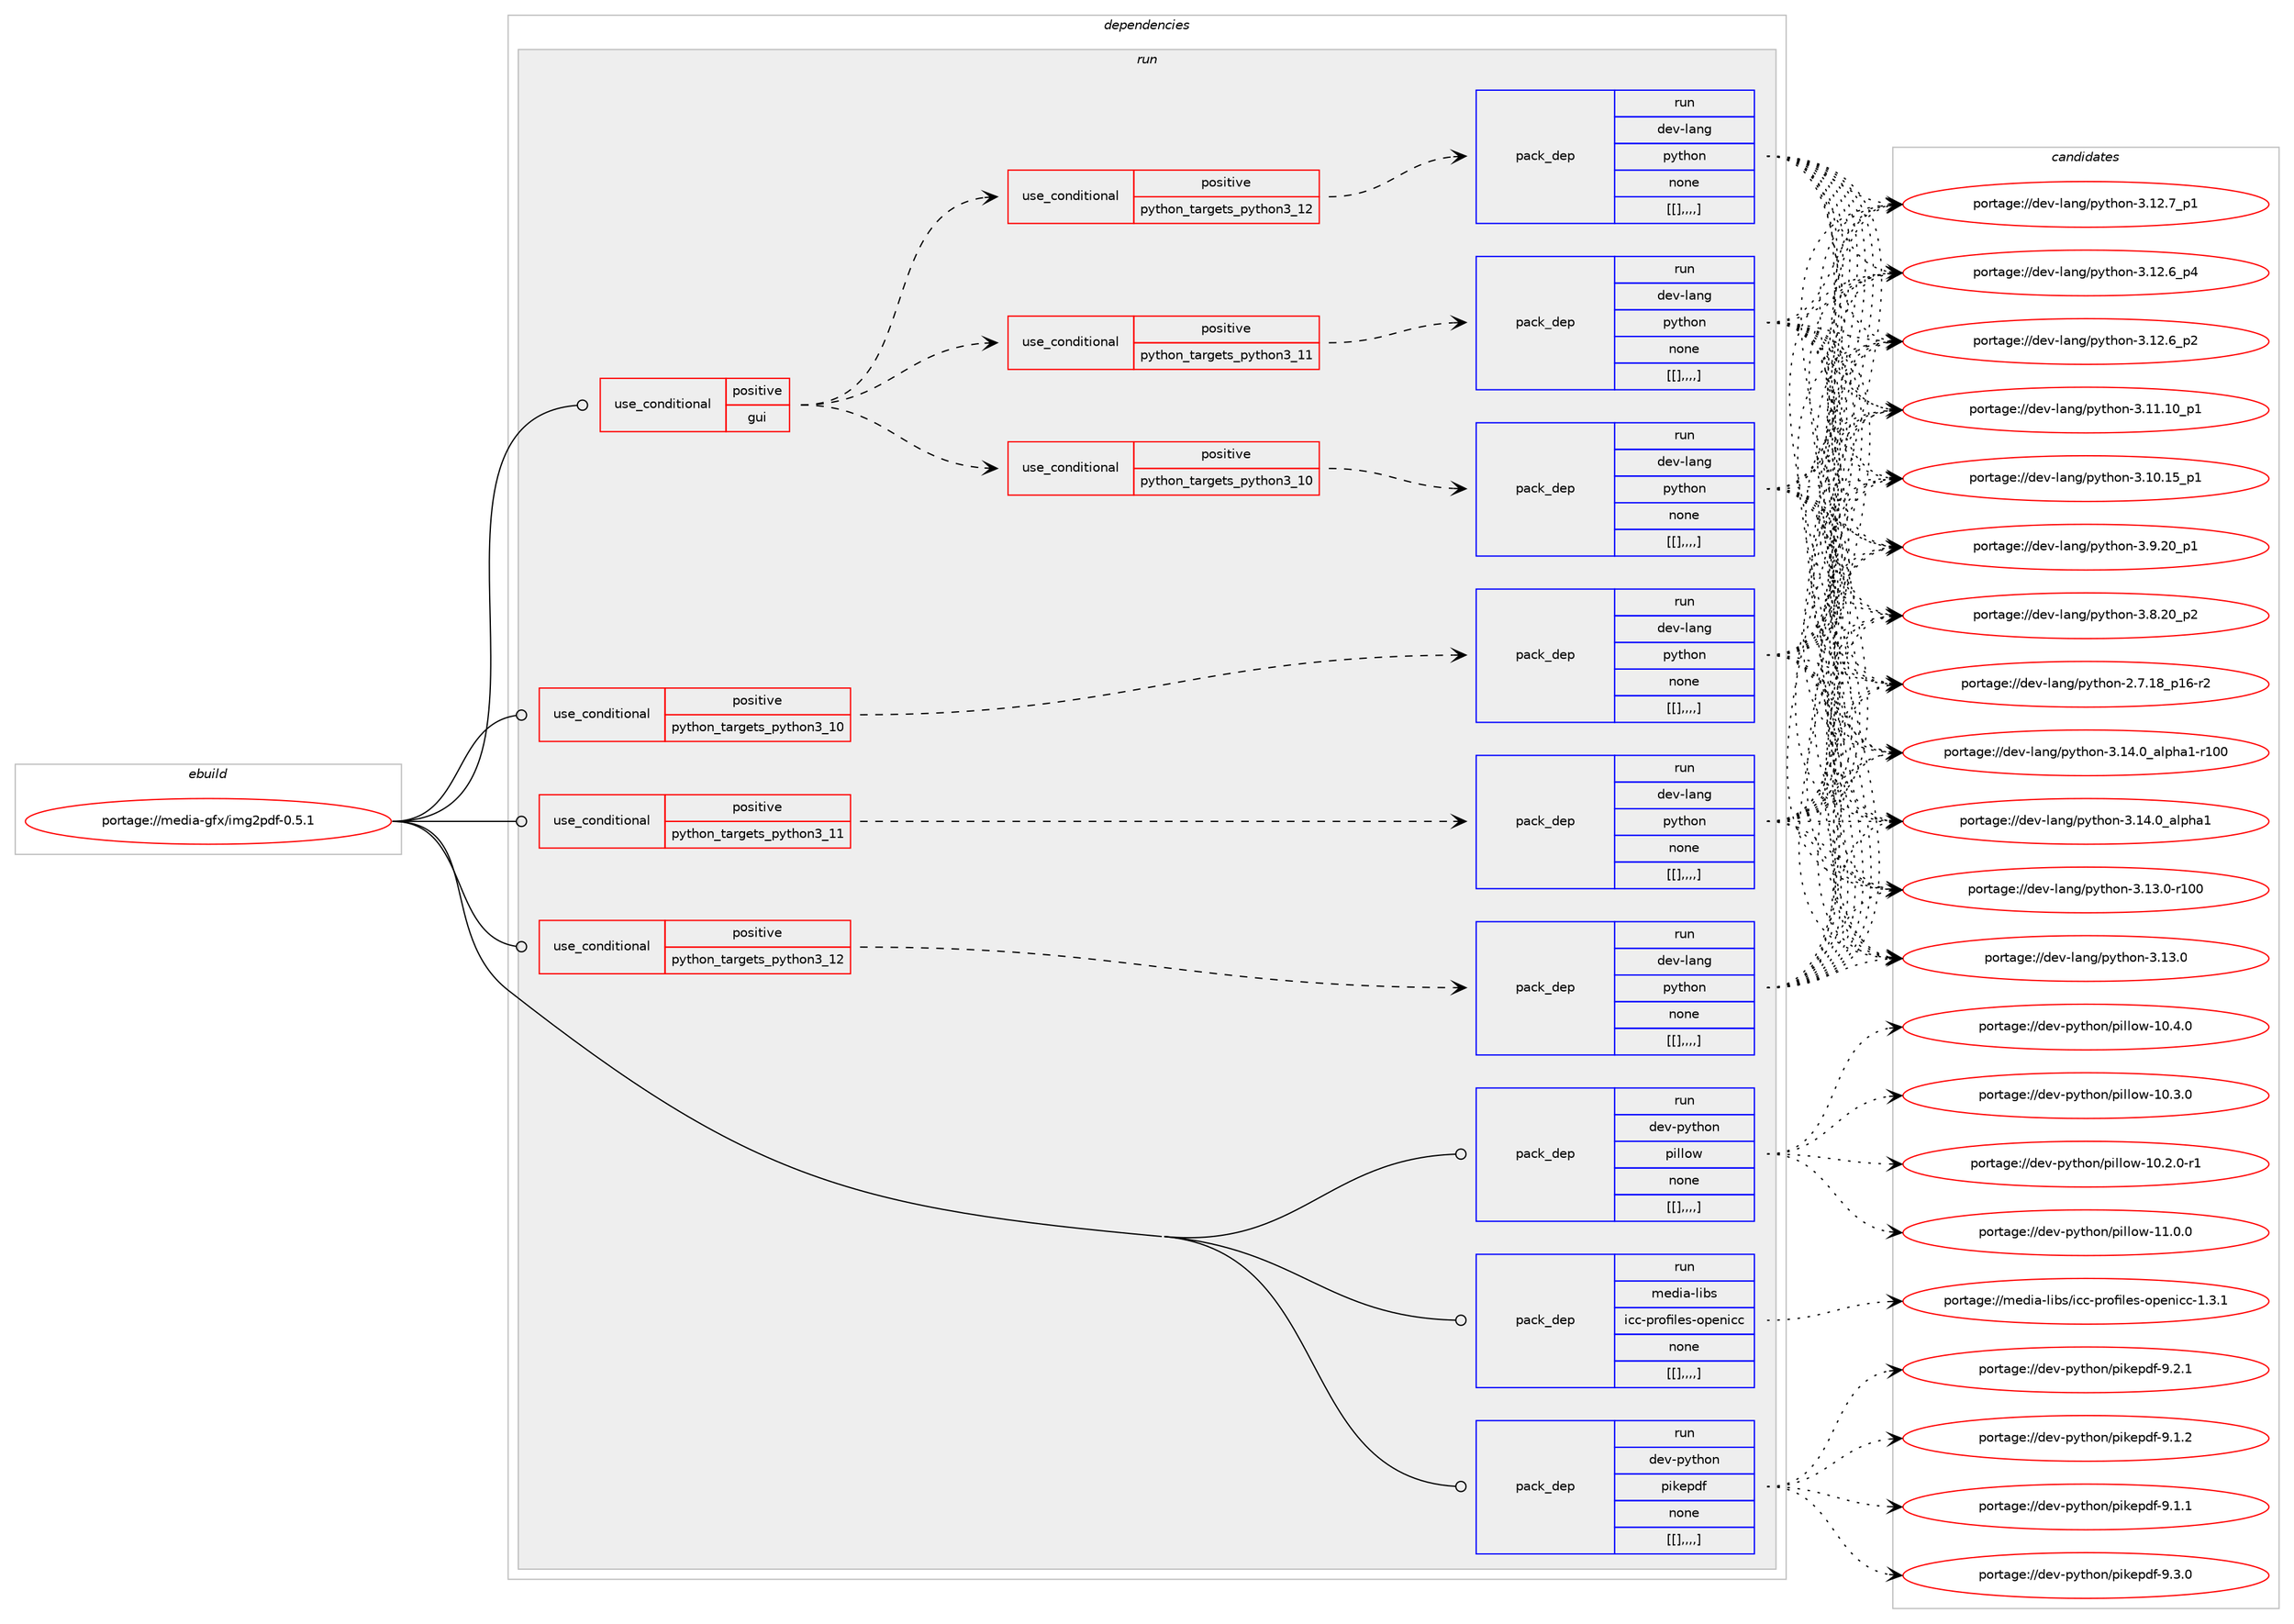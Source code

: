 digraph prolog {

# *************
# Graph options
# *************

newrank=true;
concentrate=true;
compound=true;
graph [rankdir=LR,fontname=Helvetica,fontsize=10,ranksep=1.5];#, ranksep=2.5, nodesep=0.2];
edge  [arrowhead=vee];
node  [fontname=Helvetica,fontsize=10];

# **********
# The ebuild
# **********

subgraph cluster_leftcol {
color=gray;
label=<<i>ebuild</i>>;
id [label="portage://media-gfx/img2pdf-0.5.1", color=red, width=4, href="../media-gfx/img2pdf-0.5.1.svg"];
}

# ****************
# The dependencies
# ****************

subgraph cluster_midcol {
color=gray;
label=<<i>dependencies</i>>;
subgraph cluster_compile {
fillcolor="#eeeeee";
style=filled;
label=<<i>compile</i>>;
}
subgraph cluster_compileandrun {
fillcolor="#eeeeee";
style=filled;
label=<<i>compile and run</i>>;
}
subgraph cluster_run {
fillcolor="#eeeeee";
style=filled;
label=<<i>run</i>>;
subgraph cond78441 {
dependency310286 [label=<<TABLE BORDER="0" CELLBORDER="1" CELLSPACING="0" CELLPADDING="4"><TR><TD ROWSPAN="3" CELLPADDING="10">use_conditional</TD></TR><TR><TD>positive</TD></TR><TR><TD>gui</TD></TR></TABLE>>, shape=none, color=red];
subgraph cond78444 {
dependency310289 [label=<<TABLE BORDER="0" CELLBORDER="1" CELLSPACING="0" CELLPADDING="4"><TR><TD ROWSPAN="3" CELLPADDING="10">use_conditional</TD></TR><TR><TD>positive</TD></TR><TR><TD>python_targets_python3_10</TD></TR></TABLE>>, shape=none, color=red];
subgraph pack229253 {
dependency310337 [label=<<TABLE BORDER="0" CELLBORDER="1" CELLSPACING="0" CELLPADDING="4" WIDTH="220"><TR><TD ROWSPAN="6" CELLPADDING="30">pack_dep</TD></TR><TR><TD WIDTH="110">run</TD></TR><TR><TD>dev-lang</TD></TR><TR><TD>python</TD></TR><TR><TD>none</TD></TR><TR><TD>[[],,,,]</TD></TR></TABLE>>, shape=none, color=blue];
}
dependency310289:e -> dependency310337:w [weight=20,style="dashed",arrowhead="vee"];
}
dependency310286:e -> dependency310289:w [weight=20,style="dashed",arrowhead="vee"];
subgraph cond78479 {
dependency310368 [label=<<TABLE BORDER="0" CELLBORDER="1" CELLSPACING="0" CELLPADDING="4"><TR><TD ROWSPAN="3" CELLPADDING="10">use_conditional</TD></TR><TR><TD>positive</TD></TR><TR><TD>python_targets_python3_11</TD></TR></TABLE>>, shape=none, color=red];
subgraph pack229286 {
dependency310373 [label=<<TABLE BORDER="0" CELLBORDER="1" CELLSPACING="0" CELLPADDING="4" WIDTH="220"><TR><TD ROWSPAN="6" CELLPADDING="30">pack_dep</TD></TR><TR><TD WIDTH="110">run</TD></TR><TR><TD>dev-lang</TD></TR><TR><TD>python</TD></TR><TR><TD>none</TD></TR><TR><TD>[[],,,,]</TD></TR></TABLE>>, shape=none, color=blue];
}
dependency310368:e -> dependency310373:w [weight=20,style="dashed",arrowhead="vee"];
}
dependency310286:e -> dependency310368:w [weight=20,style="dashed",arrowhead="vee"];
subgraph cond78500 {
dependency310425 [label=<<TABLE BORDER="0" CELLBORDER="1" CELLSPACING="0" CELLPADDING="4"><TR><TD ROWSPAN="3" CELLPADDING="10">use_conditional</TD></TR><TR><TD>positive</TD></TR><TR><TD>python_targets_python3_12</TD></TR></TABLE>>, shape=none, color=red];
subgraph pack229319 {
dependency310428 [label=<<TABLE BORDER="0" CELLBORDER="1" CELLSPACING="0" CELLPADDING="4" WIDTH="220"><TR><TD ROWSPAN="6" CELLPADDING="30">pack_dep</TD></TR><TR><TD WIDTH="110">run</TD></TR><TR><TD>dev-lang</TD></TR><TR><TD>python</TD></TR><TR><TD>none</TD></TR><TR><TD>[[],,,,]</TD></TR></TABLE>>, shape=none, color=blue];
}
dependency310425:e -> dependency310428:w [weight=20,style="dashed",arrowhead="vee"];
}
dependency310286:e -> dependency310425:w [weight=20,style="dashed",arrowhead="vee"];
}
id:e -> dependency310286:w [weight=20,style="solid",arrowhead="odot"];
subgraph cond78511 {
dependency310505 [label=<<TABLE BORDER="0" CELLBORDER="1" CELLSPACING="0" CELLPADDING="4"><TR><TD ROWSPAN="3" CELLPADDING="10">use_conditional</TD></TR><TR><TD>positive</TD></TR><TR><TD>python_targets_python3_10</TD></TR></TABLE>>, shape=none, color=red];
subgraph pack229384 {
dependency310530 [label=<<TABLE BORDER="0" CELLBORDER="1" CELLSPACING="0" CELLPADDING="4" WIDTH="220"><TR><TD ROWSPAN="6" CELLPADDING="30">pack_dep</TD></TR><TR><TD WIDTH="110">run</TD></TR><TR><TD>dev-lang</TD></TR><TR><TD>python</TD></TR><TR><TD>none</TD></TR><TR><TD>[[],,,,]</TD></TR></TABLE>>, shape=none, color=blue];
}
dependency310505:e -> dependency310530:w [weight=20,style="dashed",arrowhead="vee"];
}
id:e -> dependency310505:w [weight=20,style="solid",arrowhead="odot"];
subgraph cond78546 {
dependency310603 [label=<<TABLE BORDER="0" CELLBORDER="1" CELLSPACING="0" CELLPADDING="4"><TR><TD ROWSPAN="3" CELLPADDING="10">use_conditional</TD></TR><TR><TD>positive</TD></TR><TR><TD>python_targets_python3_11</TD></TR></TABLE>>, shape=none, color=red];
subgraph pack229442 {
dependency310647 [label=<<TABLE BORDER="0" CELLBORDER="1" CELLSPACING="0" CELLPADDING="4" WIDTH="220"><TR><TD ROWSPAN="6" CELLPADDING="30">pack_dep</TD></TR><TR><TD WIDTH="110">run</TD></TR><TR><TD>dev-lang</TD></TR><TR><TD>python</TD></TR><TR><TD>none</TD></TR><TR><TD>[[],,,,]</TD></TR></TABLE>>, shape=none, color=blue];
}
dependency310603:e -> dependency310647:w [weight=20,style="dashed",arrowhead="vee"];
}
id:e -> dependency310603:w [weight=20,style="solid",arrowhead="odot"];
subgraph cond78583 {
dependency310671 [label=<<TABLE BORDER="0" CELLBORDER="1" CELLSPACING="0" CELLPADDING="4"><TR><TD ROWSPAN="3" CELLPADDING="10">use_conditional</TD></TR><TR><TD>positive</TD></TR><TR><TD>python_targets_python3_12</TD></TR></TABLE>>, shape=none, color=red];
subgraph pack229468 {
dependency310673 [label=<<TABLE BORDER="0" CELLBORDER="1" CELLSPACING="0" CELLPADDING="4" WIDTH="220"><TR><TD ROWSPAN="6" CELLPADDING="30">pack_dep</TD></TR><TR><TD WIDTH="110">run</TD></TR><TR><TD>dev-lang</TD></TR><TR><TD>python</TD></TR><TR><TD>none</TD></TR><TR><TD>[[],,,,]</TD></TR></TABLE>>, shape=none, color=blue];
}
dependency310671:e -> dependency310673:w [weight=20,style="dashed",arrowhead="vee"];
}
id:e -> dependency310671:w [weight=20,style="solid",arrowhead="odot"];
subgraph pack229486 {
dependency310698 [label=<<TABLE BORDER="0" CELLBORDER="1" CELLSPACING="0" CELLPADDING="4" WIDTH="220"><TR><TD ROWSPAN="6" CELLPADDING="30">pack_dep</TD></TR><TR><TD WIDTH="110">run</TD></TR><TR><TD>dev-python</TD></TR><TR><TD>pikepdf</TD></TR><TR><TD>none</TD></TR><TR><TD>[[],,,,]</TD></TR></TABLE>>, shape=none, color=blue];
}
id:e -> dependency310698:w [weight=20,style="solid",arrowhead="odot"];
subgraph pack229487 {
dependency310761 [label=<<TABLE BORDER="0" CELLBORDER="1" CELLSPACING="0" CELLPADDING="4" WIDTH="220"><TR><TD ROWSPAN="6" CELLPADDING="30">pack_dep</TD></TR><TR><TD WIDTH="110">run</TD></TR><TR><TD>dev-python</TD></TR><TR><TD>pillow</TD></TR><TR><TD>none</TD></TR><TR><TD>[[],,,,]</TD></TR></TABLE>>, shape=none, color=blue];
}
id:e -> dependency310761:w [weight=20,style="solid",arrowhead="odot"];
subgraph pack229527 {
dependency310959 [label=<<TABLE BORDER="0" CELLBORDER="1" CELLSPACING="0" CELLPADDING="4" WIDTH="220"><TR><TD ROWSPAN="6" CELLPADDING="30">pack_dep</TD></TR><TR><TD WIDTH="110">run</TD></TR><TR><TD>media-libs</TD></TR><TR><TD>icc-profiles-openicc</TD></TR><TR><TD>none</TD></TR><TR><TD>[[],,,,]</TD></TR></TABLE>>, shape=none, color=blue];
}
id:e -> dependency310959:w [weight=20,style="solid",arrowhead="odot"];
}
}

# **************
# The candidates
# **************

subgraph cluster_choices {
rank=same;
color=gray;
label=<<i>candidates</i>>;

subgraph choice227008 {
color=black;
nodesep=1;
choice100101118451089711010347112121116104111110455146495246489597108112104974945114494848 [label="portage://dev-lang/python-3.14.0_alpha1-r100", color=red, width=4,href="../dev-lang/python-3.14.0_alpha1-r100.svg"];
choice1001011184510897110103471121211161041111104551464952464895971081121049749 [label="portage://dev-lang/python-3.14.0_alpha1", color=red, width=4,href="../dev-lang/python-3.14.0_alpha1.svg"];
choice1001011184510897110103471121211161041111104551464951464845114494848 [label="portage://dev-lang/python-3.13.0-r100", color=red, width=4,href="../dev-lang/python-3.13.0-r100.svg"];
choice10010111845108971101034711212111610411111045514649514648 [label="portage://dev-lang/python-3.13.0", color=red, width=4,href="../dev-lang/python-3.13.0.svg"];
choice100101118451089711010347112121116104111110455146495046559511249 [label="portage://dev-lang/python-3.12.7_p1", color=red, width=4,href="../dev-lang/python-3.12.7_p1.svg"];
choice100101118451089711010347112121116104111110455146495046549511252 [label="portage://dev-lang/python-3.12.6_p4", color=red, width=4,href="../dev-lang/python-3.12.6_p4.svg"];
choice100101118451089711010347112121116104111110455146495046549511250 [label="portage://dev-lang/python-3.12.6_p2", color=red, width=4,href="../dev-lang/python-3.12.6_p2.svg"];
choice10010111845108971101034711212111610411111045514649494649489511249 [label="portage://dev-lang/python-3.11.10_p1", color=red, width=4,href="../dev-lang/python-3.11.10_p1.svg"];
choice10010111845108971101034711212111610411111045514649484649539511249 [label="portage://dev-lang/python-3.10.15_p1", color=red, width=4,href="../dev-lang/python-3.10.15_p1.svg"];
choice100101118451089711010347112121116104111110455146574650489511249 [label="portage://dev-lang/python-3.9.20_p1", color=red, width=4,href="../dev-lang/python-3.9.20_p1.svg"];
choice100101118451089711010347112121116104111110455146564650489511250 [label="portage://dev-lang/python-3.8.20_p2", color=red, width=4,href="../dev-lang/python-3.8.20_p2.svg"];
choice100101118451089711010347112121116104111110455046554649569511249544511450 [label="portage://dev-lang/python-2.7.18_p16-r2", color=red, width=4,href="../dev-lang/python-2.7.18_p16-r2.svg"];
dependency310337:e -> choice100101118451089711010347112121116104111110455146495246489597108112104974945114494848:w [style=dotted,weight="100"];
dependency310337:e -> choice1001011184510897110103471121211161041111104551464952464895971081121049749:w [style=dotted,weight="100"];
dependency310337:e -> choice1001011184510897110103471121211161041111104551464951464845114494848:w [style=dotted,weight="100"];
dependency310337:e -> choice10010111845108971101034711212111610411111045514649514648:w [style=dotted,weight="100"];
dependency310337:e -> choice100101118451089711010347112121116104111110455146495046559511249:w [style=dotted,weight="100"];
dependency310337:e -> choice100101118451089711010347112121116104111110455146495046549511252:w [style=dotted,weight="100"];
dependency310337:e -> choice100101118451089711010347112121116104111110455146495046549511250:w [style=dotted,weight="100"];
dependency310337:e -> choice10010111845108971101034711212111610411111045514649494649489511249:w [style=dotted,weight="100"];
dependency310337:e -> choice10010111845108971101034711212111610411111045514649484649539511249:w [style=dotted,weight="100"];
dependency310337:e -> choice100101118451089711010347112121116104111110455146574650489511249:w [style=dotted,weight="100"];
dependency310337:e -> choice100101118451089711010347112121116104111110455146564650489511250:w [style=dotted,weight="100"];
dependency310337:e -> choice100101118451089711010347112121116104111110455046554649569511249544511450:w [style=dotted,weight="100"];
}
subgraph choice227014 {
color=black;
nodesep=1;
choice100101118451089711010347112121116104111110455146495246489597108112104974945114494848 [label="portage://dev-lang/python-3.14.0_alpha1-r100", color=red, width=4,href="../dev-lang/python-3.14.0_alpha1-r100.svg"];
choice1001011184510897110103471121211161041111104551464952464895971081121049749 [label="portage://dev-lang/python-3.14.0_alpha1", color=red, width=4,href="../dev-lang/python-3.14.0_alpha1.svg"];
choice1001011184510897110103471121211161041111104551464951464845114494848 [label="portage://dev-lang/python-3.13.0-r100", color=red, width=4,href="../dev-lang/python-3.13.0-r100.svg"];
choice10010111845108971101034711212111610411111045514649514648 [label="portage://dev-lang/python-3.13.0", color=red, width=4,href="../dev-lang/python-3.13.0.svg"];
choice100101118451089711010347112121116104111110455146495046559511249 [label="portage://dev-lang/python-3.12.7_p1", color=red, width=4,href="../dev-lang/python-3.12.7_p1.svg"];
choice100101118451089711010347112121116104111110455146495046549511252 [label="portage://dev-lang/python-3.12.6_p4", color=red, width=4,href="../dev-lang/python-3.12.6_p4.svg"];
choice100101118451089711010347112121116104111110455146495046549511250 [label="portage://dev-lang/python-3.12.6_p2", color=red, width=4,href="../dev-lang/python-3.12.6_p2.svg"];
choice10010111845108971101034711212111610411111045514649494649489511249 [label="portage://dev-lang/python-3.11.10_p1", color=red, width=4,href="../dev-lang/python-3.11.10_p1.svg"];
choice10010111845108971101034711212111610411111045514649484649539511249 [label="portage://dev-lang/python-3.10.15_p1", color=red, width=4,href="../dev-lang/python-3.10.15_p1.svg"];
choice100101118451089711010347112121116104111110455146574650489511249 [label="portage://dev-lang/python-3.9.20_p1", color=red, width=4,href="../dev-lang/python-3.9.20_p1.svg"];
choice100101118451089711010347112121116104111110455146564650489511250 [label="portage://dev-lang/python-3.8.20_p2", color=red, width=4,href="../dev-lang/python-3.8.20_p2.svg"];
choice100101118451089711010347112121116104111110455046554649569511249544511450 [label="portage://dev-lang/python-2.7.18_p16-r2", color=red, width=4,href="../dev-lang/python-2.7.18_p16-r2.svg"];
dependency310373:e -> choice100101118451089711010347112121116104111110455146495246489597108112104974945114494848:w [style=dotted,weight="100"];
dependency310373:e -> choice1001011184510897110103471121211161041111104551464952464895971081121049749:w [style=dotted,weight="100"];
dependency310373:e -> choice1001011184510897110103471121211161041111104551464951464845114494848:w [style=dotted,weight="100"];
dependency310373:e -> choice10010111845108971101034711212111610411111045514649514648:w [style=dotted,weight="100"];
dependency310373:e -> choice100101118451089711010347112121116104111110455146495046559511249:w [style=dotted,weight="100"];
dependency310373:e -> choice100101118451089711010347112121116104111110455146495046549511252:w [style=dotted,weight="100"];
dependency310373:e -> choice100101118451089711010347112121116104111110455146495046549511250:w [style=dotted,weight="100"];
dependency310373:e -> choice10010111845108971101034711212111610411111045514649494649489511249:w [style=dotted,weight="100"];
dependency310373:e -> choice10010111845108971101034711212111610411111045514649484649539511249:w [style=dotted,weight="100"];
dependency310373:e -> choice100101118451089711010347112121116104111110455146574650489511249:w [style=dotted,weight="100"];
dependency310373:e -> choice100101118451089711010347112121116104111110455146564650489511250:w [style=dotted,weight="100"];
dependency310373:e -> choice100101118451089711010347112121116104111110455046554649569511249544511450:w [style=dotted,weight="100"];
}
subgraph choice227023 {
color=black;
nodesep=1;
choice100101118451089711010347112121116104111110455146495246489597108112104974945114494848 [label="portage://dev-lang/python-3.14.0_alpha1-r100", color=red, width=4,href="../dev-lang/python-3.14.0_alpha1-r100.svg"];
choice1001011184510897110103471121211161041111104551464952464895971081121049749 [label="portage://dev-lang/python-3.14.0_alpha1", color=red, width=4,href="../dev-lang/python-3.14.0_alpha1.svg"];
choice1001011184510897110103471121211161041111104551464951464845114494848 [label="portage://dev-lang/python-3.13.0-r100", color=red, width=4,href="../dev-lang/python-3.13.0-r100.svg"];
choice10010111845108971101034711212111610411111045514649514648 [label="portage://dev-lang/python-3.13.0", color=red, width=4,href="../dev-lang/python-3.13.0.svg"];
choice100101118451089711010347112121116104111110455146495046559511249 [label="portage://dev-lang/python-3.12.7_p1", color=red, width=4,href="../dev-lang/python-3.12.7_p1.svg"];
choice100101118451089711010347112121116104111110455146495046549511252 [label="portage://dev-lang/python-3.12.6_p4", color=red, width=4,href="../dev-lang/python-3.12.6_p4.svg"];
choice100101118451089711010347112121116104111110455146495046549511250 [label="portage://dev-lang/python-3.12.6_p2", color=red, width=4,href="../dev-lang/python-3.12.6_p2.svg"];
choice10010111845108971101034711212111610411111045514649494649489511249 [label="portage://dev-lang/python-3.11.10_p1", color=red, width=4,href="../dev-lang/python-3.11.10_p1.svg"];
choice10010111845108971101034711212111610411111045514649484649539511249 [label="portage://dev-lang/python-3.10.15_p1", color=red, width=4,href="../dev-lang/python-3.10.15_p1.svg"];
choice100101118451089711010347112121116104111110455146574650489511249 [label="portage://dev-lang/python-3.9.20_p1", color=red, width=4,href="../dev-lang/python-3.9.20_p1.svg"];
choice100101118451089711010347112121116104111110455146564650489511250 [label="portage://dev-lang/python-3.8.20_p2", color=red, width=4,href="../dev-lang/python-3.8.20_p2.svg"];
choice100101118451089711010347112121116104111110455046554649569511249544511450 [label="portage://dev-lang/python-2.7.18_p16-r2", color=red, width=4,href="../dev-lang/python-2.7.18_p16-r2.svg"];
dependency310428:e -> choice100101118451089711010347112121116104111110455146495246489597108112104974945114494848:w [style=dotted,weight="100"];
dependency310428:e -> choice1001011184510897110103471121211161041111104551464952464895971081121049749:w [style=dotted,weight="100"];
dependency310428:e -> choice1001011184510897110103471121211161041111104551464951464845114494848:w [style=dotted,weight="100"];
dependency310428:e -> choice10010111845108971101034711212111610411111045514649514648:w [style=dotted,weight="100"];
dependency310428:e -> choice100101118451089711010347112121116104111110455146495046559511249:w [style=dotted,weight="100"];
dependency310428:e -> choice100101118451089711010347112121116104111110455146495046549511252:w [style=dotted,weight="100"];
dependency310428:e -> choice100101118451089711010347112121116104111110455146495046549511250:w [style=dotted,weight="100"];
dependency310428:e -> choice10010111845108971101034711212111610411111045514649494649489511249:w [style=dotted,weight="100"];
dependency310428:e -> choice10010111845108971101034711212111610411111045514649484649539511249:w [style=dotted,weight="100"];
dependency310428:e -> choice100101118451089711010347112121116104111110455146574650489511249:w [style=dotted,weight="100"];
dependency310428:e -> choice100101118451089711010347112121116104111110455146564650489511250:w [style=dotted,weight="100"];
dependency310428:e -> choice100101118451089711010347112121116104111110455046554649569511249544511450:w [style=dotted,weight="100"];
}
subgraph choice227048 {
color=black;
nodesep=1;
choice100101118451089711010347112121116104111110455146495246489597108112104974945114494848 [label="portage://dev-lang/python-3.14.0_alpha1-r100", color=red, width=4,href="../dev-lang/python-3.14.0_alpha1-r100.svg"];
choice1001011184510897110103471121211161041111104551464952464895971081121049749 [label="portage://dev-lang/python-3.14.0_alpha1", color=red, width=4,href="../dev-lang/python-3.14.0_alpha1.svg"];
choice1001011184510897110103471121211161041111104551464951464845114494848 [label="portage://dev-lang/python-3.13.0-r100", color=red, width=4,href="../dev-lang/python-3.13.0-r100.svg"];
choice10010111845108971101034711212111610411111045514649514648 [label="portage://dev-lang/python-3.13.0", color=red, width=4,href="../dev-lang/python-3.13.0.svg"];
choice100101118451089711010347112121116104111110455146495046559511249 [label="portage://dev-lang/python-3.12.7_p1", color=red, width=4,href="../dev-lang/python-3.12.7_p1.svg"];
choice100101118451089711010347112121116104111110455146495046549511252 [label="portage://dev-lang/python-3.12.6_p4", color=red, width=4,href="../dev-lang/python-3.12.6_p4.svg"];
choice100101118451089711010347112121116104111110455146495046549511250 [label="portage://dev-lang/python-3.12.6_p2", color=red, width=4,href="../dev-lang/python-3.12.6_p2.svg"];
choice10010111845108971101034711212111610411111045514649494649489511249 [label="portage://dev-lang/python-3.11.10_p1", color=red, width=4,href="../dev-lang/python-3.11.10_p1.svg"];
choice10010111845108971101034711212111610411111045514649484649539511249 [label="portage://dev-lang/python-3.10.15_p1", color=red, width=4,href="../dev-lang/python-3.10.15_p1.svg"];
choice100101118451089711010347112121116104111110455146574650489511249 [label="portage://dev-lang/python-3.9.20_p1", color=red, width=4,href="../dev-lang/python-3.9.20_p1.svg"];
choice100101118451089711010347112121116104111110455146564650489511250 [label="portage://dev-lang/python-3.8.20_p2", color=red, width=4,href="../dev-lang/python-3.8.20_p2.svg"];
choice100101118451089711010347112121116104111110455046554649569511249544511450 [label="portage://dev-lang/python-2.7.18_p16-r2", color=red, width=4,href="../dev-lang/python-2.7.18_p16-r2.svg"];
dependency310530:e -> choice100101118451089711010347112121116104111110455146495246489597108112104974945114494848:w [style=dotted,weight="100"];
dependency310530:e -> choice1001011184510897110103471121211161041111104551464952464895971081121049749:w [style=dotted,weight="100"];
dependency310530:e -> choice1001011184510897110103471121211161041111104551464951464845114494848:w [style=dotted,weight="100"];
dependency310530:e -> choice10010111845108971101034711212111610411111045514649514648:w [style=dotted,weight="100"];
dependency310530:e -> choice100101118451089711010347112121116104111110455146495046559511249:w [style=dotted,weight="100"];
dependency310530:e -> choice100101118451089711010347112121116104111110455146495046549511252:w [style=dotted,weight="100"];
dependency310530:e -> choice100101118451089711010347112121116104111110455146495046549511250:w [style=dotted,weight="100"];
dependency310530:e -> choice10010111845108971101034711212111610411111045514649494649489511249:w [style=dotted,weight="100"];
dependency310530:e -> choice10010111845108971101034711212111610411111045514649484649539511249:w [style=dotted,weight="100"];
dependency310530:e -> choice100101118451089711010347112121116104111110455146574650489511249:w [style=dotted,weight="100"];
dependency310530:e -> choice100101118451089711010347112121116104111110455146564650489511250:w [style=dotted,weight="100"];
dependency310530:e -> choice100101118451089711010347112121116104111110455046554649569511249544511450:w [style=dotted,weight="100"];
}
subgraph choice227085 {
color=black;
nodesep=1;
choice100101118451089711010347112121116104111110455146495246489597108112104974945114494848 [label="portage://dev-lang/python-3.14.0_alpha1-r100", color=red, width=4,href="../dev-lang/python-3.14.0_alpha1-r100.svg"];
choice1001011184510897110103471121211161041111104551464952464895971081121049749 [label="portage://dev-lang/python-3.14.0_alpha1", color=red, width=4,href="../dev-lang/python-3.14.0_alpha1.svg"];
choice1001011184510897110103471121211161041111104551464951464845114494848 [label="portage://dev-lang/python-3.13.0-r100", color=red, width=4,href="../dev-lang/python-3.13.0-r100.svg"];
choice10010111845108971101034711212111610411111045514649514648 [label="portage://dev-lang/python-3.13.0", color=red, width=4,href="../dev-lang/python-3.13.0.svg"];
choice100101118451089711010347112121116104111110455146495046559511249 [label="portage://dev-lang/python-3.12.7_p1", color=red, width=4,href="../dev-lang/python-3.12.7_p1.svg"];
choice100101118451089711010347112121116104111110455146495046549511252 [label="portage://dev-lang/python-3.12.6_p4", color=red, width=4,href="../dev-lang/python-3.12.6_p4.svg"];
choice100101118451089711010347112121116104111110455146495046549511250 [label="portage://dev-lang/python-3.12.6_p2", color=red, width=4,href="../dev-lang/python-3.12.6_p2.svg"];
choice10010111845108971101034711212111610411111045514649494649489511249 [label="portage://dev-lang/python-3.11.10_p1", color=red, width=4,href="../dev-lang/python-3.11.10_p1.svg"];
choice10010111845108971101034711212111610411111045514649484649539511249 [label="portage://dev-lang/python-3.10.15_p1", color=red, width=4,href="../dev-lang/python-3.10.15_p1.svg"];
choice100101118451089711010347112121116104111110455146574650489511249 [label="portage://dev-lang/python-3.9.20_p1", color=red, width=4,href="../dev-lang/python-3.9.20_p1.svg"];
choice100101118451089711010347112121116104111110455146564650489511250 [label="portage://dev-lang/python-3.8.20_p2", color=red, width=4,href="../dev-lang/python-3.8.20_p2.svg"];
choice100101118451089711010347112121116104111110455046554649569511249544511450 [label="portage://dev-lang/python-2.7.18_p16-r2", color=red, width=4,href="../dev-lang/python-2.7.18_p16-r2.svg"];
dependency310647:e -> choice100101118451089711010347112121116104111110455146495246489597108112104974945114494848:w [style=dotted,weight="100"];
dependency310647:e -> choice1001011184510897110103471121211161041111104551464952464895971081121049749:w [style=dotted,weight="100"];
dependency310647:e -> choice1001011184510897110103471121211161041111104551464951464845114494848:w [style=dotted,weight="100"];
dependency310647:e -> choice10010111845108971101034711212111610411111045514649514648:w [style=dotted,weight="100"];
dependency310647:e -> choice100101118451089711010347112121116104111110455146495046559511249:w [style=dotted,weight="100"];
dependency310647:e -> choice100101118451089711010347112121116104111110455146495046549511252:w [style=dotted,weight="100"];
dependency310647:e -> choice100101118451089711010347112121116104111110455146495046549511250:w [style=dotted,weight="100"];
dependency310647:e -> choice10010111845108971101034711212111610411111045514649494649489511249:w [style=dotted,weight="100"];
dependency310647:e -> choice10010111845108971101034711212111610411111045514649484649539511249:w [style=dotted,weight="100"];
dependency310647:e -> choice100101118451089711010347112121116104111110455146574650489511249:w [style=dotted,weight="100"];
dependency310647:e -> choice100101118451089711010347112121116104111110455146564650489511250:w [style=dotted,weight="100"];
dependency310647:e -> choice100101118451089711010347112121116104111110455046554649569511249544511450:w [style=dotted,weight="100"];
}
subgraph choice227088 {
color=black;
nodesep=1;
choice100101118451089711010347112121116104111110455146495246489597108112104974945114494848 [label="portage://dev-lang/python-3.14.0_alpha1-r100", color=red, width=4,href="../dev-lang/python-3.14.0_alpha1-r100.svg"];
choice1001011184510897110103471121211161041111104551464952464895971081121049749 [label="portage://dev-lang/python-3.14.0_alpha1", color=red, width=4,href="../dev-lang/python-3.14.0_alpha1.svg"];
choice1001011184510897110103471121211161041111104551464951464845114494848 [label="portage://dev-lang/python-3.13.0-r100", color=red, width=4,href="../dev-lang/python-3.13.0-r100.svg"];
choice10010111845108971101034711212111610411111045514649514648 [label="portage://dev-lang/python-3.13.0", color=red, width=4,href="../dev-lang/python-3.13.0.svg"];
choice100101118451089711010347112121116104111110455146495046559511249 [label="portage://dev-lang/python-3.12.7_p1", color=red, width=4,href="../dev-lang/python-3.12.7_p1.svg"];
choice100101118451089711010347112121116104111110455146495046549511252 [label="portage://dev-lang/python-3.12.6_p4", color=red, width=4,href="../dev-lang/python-3.12.6_p4.svg"];
choice100101118451089711010347112121116104111110455146495046549511250 [label="portage://dev-lang/python-3.12.6_p2", color=red, width=4,href="../dev-lang/python-3.12.6_p2.svg"];
choice10010111845108971101034711212111610411111045514649494649489511249 [label="portage://dev-lang/python-3.11.10_p1", color=red, width=4,href="../dev-lang/python-3.11.10_p1.svg"];
choice10010111845108971101034711212111610411111045514649484649539511249 [label="portage://dev-lang/python-3.10.15_p1", color=red, width=4,href="../dev-lang/python-3.10.15_p1.svg"];
choice100101118451089711010347112121116104111110455146574650489511249 [label="portage://dev-lang/python-3.9.20_p1", color=red, width=4,href="../dev-lang/python-3.9.20_p1.svg"];
choice100101118451089711010347112121116104111110455146564650489511250 [label="portage://dev-lang/python-3.8.20_p2", color=red, width=4,href="../dev-lang/python-3.8.20_p2.svg"];
choice100101118451089711010347112121116104111110455046554649569511249544511450 [label="portage://dev-lang/python-2.7.18_p16-r2", color=red, width=4,href="../dev-lang/python-2.7.18_p16-r2.svg"];
dependency310673:e -> choice100101118451089711010347112121116104111110455146495246489597108112104974945114494848:w [style=dotted,weight="100"];
dependency310673:e -> choice1001011184510897110103471121211161041111104551464952464895971081121049749:w [style=dotted,weight="100"];
dependency310673:e -> choice1001011184510897110103471121211161041111104551464951464845114494848:w [style=dotted,weight="100"];
dependency310673:e -> choice10010111845108971101034711212111610411111045514649514648:w [style=dotted,weight="100"];
dependency310673:e -> choice100101118451089711010347112121116104111110455146495046559511249:w [style=dotted,weight="100"];
dependency310673:e -> choice100101118451089711010347112121116104111110455146495046549511252:w [style=dotted,weight="100"];
dependency310673:e -> choice100101118451089711010347112121116104111110455146495046549511250:w [style=dotted,weight="100"];
dependency310673:e -> choice10010111845108971101034711212111610411111045514649494649489511249:w [style=dotted,weight="100"];
dependency310673:e -> choice10010111845108971101034711212111610411111045514649484649539511249:w [style=dotted,weight="100"];
dependency310673:e -> choice100101118451089711010347112121116104111110455146574650489511249:w [style=dotted,weight="100"];
dependency310673:e -> choice100101118451089711010347112121116104111110455146564650489511250:w [style=dotted,weight="100"];
dependency310673:e -> choice100101118451089711010347112121116104111110455046554649569511249544511450:w [style=dotted,weight="100"];
}
subgraph choice227105 {
color=black;
nodesep=1;
choice1001011184511212111610411111047112105107101112100102455746514648 [label="portage://dev-python/pikepdf-9.3.0", color=red, width=4,href="../dev-python/pikepdf-9.3.0.svg"];
choice1001011184511212111610411111047112105107101112100102455746504649 [label="portage://dev-python/pikepdf-9.2.1", color=red, width=4,href="../dev-python/pikepdf-9.2.1.svg"];
choice1001011184511212111610411111047112105107101112100102455746494650 [label="portage://dev-python/pikepdf-9.1.2", color=red, width=4,href="../dev-python/pikepdf-9.1.2.svg"];
choice1001011184511212111610411111047112105107101112100102455746494649 [label="portage://dev-python/pikepdf-9.1.1", color=red, width=4,href="../dev-python/pikepdf-9.1.1.svg"];
dependency310698:e -> choice1001011184511212111610411111047112105107101112100102455746514648:w [style=dotted,weight="100"];
dependency310698:e -> choice1001011184511212111610411111047112105107101112100102455746504649:w [style=dotted,weight="100"];
dependency310698:e -> choice1001011184511212111610411111047112105107101112100102455746494650:w [style=dotted,weight="100"];
dependency310698:e -> choice1001011184511212111610411111047112105107101112100102455746494649:w [style=dotted,weight="100"];
}
subgraph choice227111 {
color=black;
nodesep=1;
choice100101118451121211161041111104711210510810811111945494946484648 [label="portage://dev-python/pillow-11.0.0", color=red, width=4,href="../dev-python/pillow-11.0.0.svg"];
choice100101118451121211161041111104711210510810811111945494846524648 [label="portage://dev-python/pillow-10.4.0", color=red, width=4,href="../dev-python/pillow-10.4.0.svg"];
choice100101118451121211161041111104711210510810811111945494846514648 [label="portage://dev-python/pillow-10.3.0", color=red, width=4,href="../dev-python/pillow-10.3.0.svg"];
choice1001011184511212111610411111047112105108108111119454948465046484511449 [label="portage://dev-python/pillow-10.2.0-r1", color=red, width=4,href="../dev-python/pillow-10.2.0-r1.svg"];
dependency310761:e -> choice100101118451121211161041111104711210510810811111945494946484648:w [style=dotted,weight="100"];
dependency310761:e -> choice100101118451121211161041111104711210510810811111945494846524648:w [style=dotted,weight="100"];
dependency310761:e -> choice100101118451121211161041111104711210510810811111945494846514648:w [style=dotted,weight="100"];
dependency310761:e -> choice1001011184511212111610411111047112105108108111119454948465046484511449:w [style=dotted,weight="100"];
}
subgraph choice227113 {
color=black;
nodesep=1;
choice10910110010597451081059811547105999945112114111102105108101115451111121011101059999454946514649 [label="portage://media-libs/icc-profiles-openicc-1.3.1", color=red, width=4,href="../media-libs/icc-profiles-openicc-1.3.1.svg"];
dependency310959:e -> choice10910110010597451081059811547105999945112114111102105108101115451111121011101059999454946514649:w [style=dotted,weight="100"];
}
}

}

